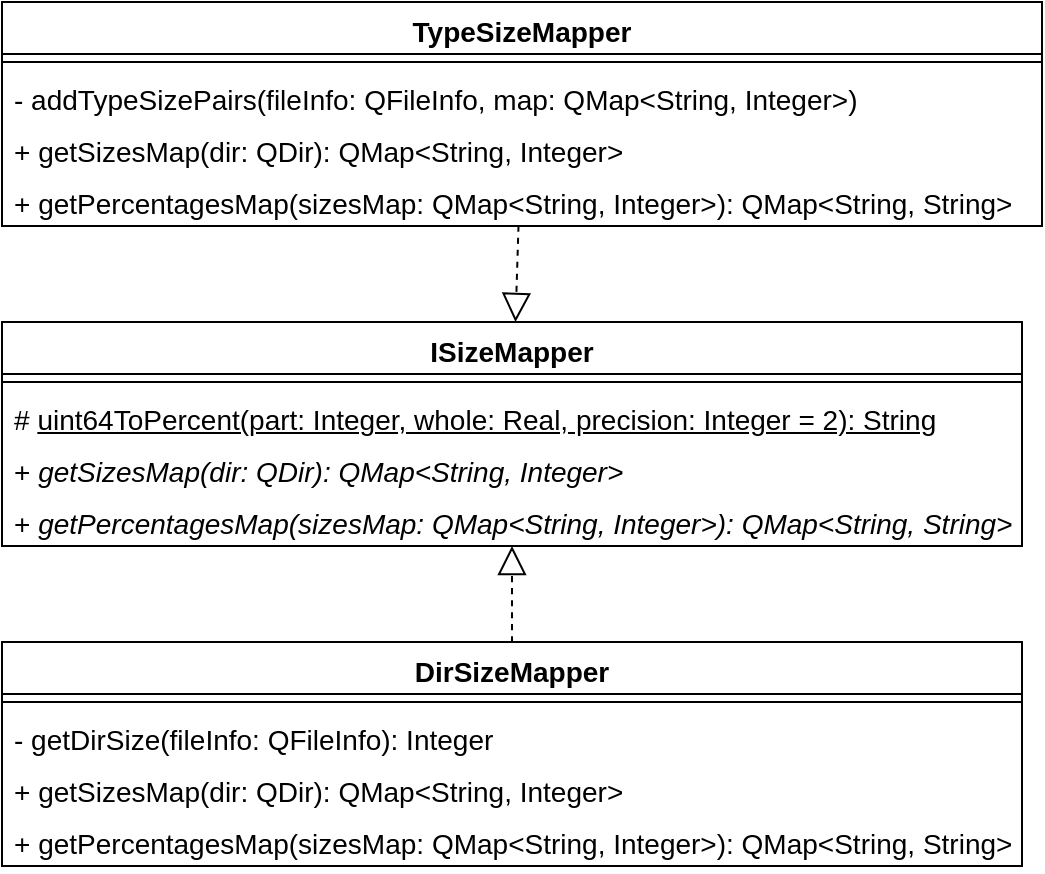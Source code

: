 <mxfile version="24.3.1" type="device">
  <diagram name="Страница — 1" id="UxThPJ2uUKQ7TRx5htB0">
    <mxGraphModel dx="1399" dy="610" grid="1" gridSize="10" guides="1" tooltips="1" connect="1" arrows="1" fold="1" page="0" pageScale="1" pageWidth="1169" pageHeight="827" math="0" shadow="0">
      <root>
        <mxCell id="0" />
        <mxCell id="1" parent="0" />
        <mxCell id="TriIGNqtYA9cSWhvdzmY-1" value="&lt;font style=&quot;font-size: 14px;&quot;&gt;ISizeMapper&lt;/font&gt;" style="swimlane;fontStyle=1;align=center;verticalAlign=top;childLayout=stackLayout;horizontal=1;startSize=26;horizontalStack=0;resizeParent=1;resizeParentMax=0;resizeLast=0;collapsible=1;marginBottom=0;whiteSpace=wrap;html=1;" vertex="1" parent="1">
          <mxGeometry x="-400" y="200" width="510" height="112" as="geometry" />
        </mxCell>
        <mxCell id="TriIGNqtYA9cSWhvdzmY-3" value="" style="line;strokeWidth=1;fillColor=none;align=left;verticalAlign=middle;spacingTop=-1;spacingLeft=3;spacingRight=3;rotatable=0;labelPosition=right;points=[];portConstraint=eastwest;strokeColor=inherit;" vertex="1" parent="TriIGNqtYA9cSWhvdzmY-1">
          <mxGeometry y="26" width="510" height="8" as="geometry" />
        </mxCell>
        <mxCell id="TriIGNqtYA9cSWhvdzmY-4" value="&lt;font style=&quot;font-size: 14px;&quot;&gt;#&amp;nbsp;&lt;u&gt;uint64ToPercent(part: Integer, whole: Real, precision: Integer = 2): String&lt;/u&gt;&lt;/font&gt;" style="text;strokeColor=none;fillColor=none;align=left;verticalAlign=top;spacingLeft=4;spacingRight=4;overflow=hidden;rotatable=0;points=[[0,0.5],[1,0.5]];portConstraint=eastwest;whiteSpace=wrap;html=1;" vertex="1" parent="TriIGNqtYA9cSWhvdzmY-1">
          <mxGeometry y="34" width="510" height="26" as="geometry" />
        </mxCell>
        <mxCell id="TriIGNqtYA9cSWhvdzmY-5" value="&lt;font style=&quot;font-size: 14px;&quot;&gt;+ &lt;i&gt;getSizesMap(dir: QDir): Q&lt;/i&gt;&lt;/font&gt;&lt;span style=&quot;font-size: 14px;&quot;&gt;&lt;i&gt;Map&amp;lt;String, Integer&amp;gt;&lt;/i&gt;&lt;/span&gt;" style="text;strokeColor=none;fillColor=none;align=left;verticalAlign=top;spacingLeft=4;spacingRight=4;overflow=hidden;rotatable=0;points=[[0,0.5],[1,0.5]];portConstraint=eastwest;whiteSpace=wrap;html=1;" vertex="1" parent="TriIGNqtYA9cSWhvdzmY-1">
          <mxGeometry y="60" width="510" height="26" as="geometry" />
        </mxCell>
        <mxCell id="TriIGNqtYA9cSWhvdzmY-6" value="&lt;font style=&quot;font-size: 14px;&quot;&gt;+ &lt;i&gt;getPercentagesMap(sizesMap: QMap&amp;lt;String, Integer&amp;gt;):&amp;nbsp;&lt;/i&gt;&lt;/font&gt;&lt;span style=&quot;font-size: 14px;&quot;&gt;&lt;i&gt;QMap&amp;lt;String, String&amp;gt;&lt;/i&gt;&lt;/span&gt;" style="text;strokeColor=none;fillColor=none;align=left;verticalAlign=top;spacingLeft=4;spacingRight=4;overflow=hidden;rotatable=0;points=[[0,0.5],[1,0.5]];portConstraint=eastwest;whiteSpace=wrap;html=1;" vertex="1" parent="TriIGNqtYA9cSWhvdzmY-1">
          <mxGeometry y="86" width="510" height="26" as="geometry" />
        </mxCell>
        <mxCell id="TriIGNqtYA9cSWhvdzmY-7" value="&lt;font style=&quot;font-size: 14px;&quot;&gt;DirSizeMapper&lt;/font&gt;" style="swimlane;fontStyle=1;align=center;verticalAlign=top;childLayout=stackLayout;horizontal=1;startSize=26;horizontalStack=0;resizeParent=1;resizeParentMax=0;resizeLast=0;collapsible=1;marginBottom=0;whiteSpace=wrap;html=1;" vertex="1" parent="1">
          <mxGeometry x="-400" y="360" width="510" height="112" as="geometry" />
        </mxCell>
        <mxCell id="TriIGNqtYA9cSWhvdzmY-9" value="" style="line;strokeWidth=1;fillColor=none;align=left;verticalAlign=middle;spacingTop=-1;spacingLeft=3;spacingRight=3;rotatable=0;labelPosition=right;points=[];portConstraint=eastwest;strokeColor=inherit;" vertex="1" parent="TriIGNqtYA9cSWhvdzmY-7">
          <mxGeometry y="26" width="510" height="8" as="geometry" />
        </mxCell>
        <mxCell id="TriIGNqtYA9cSWhvdzmY-10" value="&lt;font style=&quot;font-size: 14px;&quot;&gt;- getDirSize(fileInfo: QFileInfo): Integer&lt;/font&gt;" style="text;strokeColor=none;fillColor=none;align=left;verticalAlign=top;spacingLeft=4;spacingRight=4;overflow=hidden;rotatable=0;points=[[0,0.5],[1,0.5]];portConstraint=eastwest;whiteSpace=wrap;html=1;" vertex="1" parent="TriIGNqtYA9cSWhvdzmY-7">
          <mxGeometry y="34" width="510" height="26" as="geometry" />
        </mxCell>
        <mxCell id="TriIGNqtYA9cSWhvdzmY-12" value="&lt;font style=&quot;font-size: 14px;&quot;&gt;+ getSizesMap(dir: QDir):&amp;nbsp;&lt;/font&gt;&lt;span style=&quot;font-size: 14px;&quot;&gt;QMap&amp;lt;String, Integer&amp;gt;&lt;/span&gt;" style="text;strokeColor=none;fillColor=none;align=left;verticalAlign=top;spacingLeft=4;spacingRight=4;overflow=hidden;rotatable=0;points=[[0,0.5],[1,0.5]];portConstraint=eastwest;whiteSpace=wrap;html=1;" vertex="1" parent="TriIGNqtYA9cSWhvdzmY-7">
          <mxGeometry y="60" width="510" height="26" as="geometry" />
        </mxCell>
        <mxCell id="TriIGNqtYA9cSWhvdzmY-13" value="&lt;font style=&quot;font-size: 14px;&quot;&gt;+ getPercentagesMap(sizesMap: QMap&amp;lt;String, Integer&amp;gt;):&amp;nbsp;&lt;/font&gt;&lt;span style=&quot;font-size: 14px;&quot;&gt;QMap&amp;lt;String, String&amp;gt;&lt;/span&gt;" style="text;strokeColor=none;fillColor=none;align=left;verticalAlign=top;spacingLeft=4;spacingRight=4;overflow=hidden;rotatable=0;points=[[0,0.5],[1,0.5]];portConstraint=eastwest;whiteSpace=wrap;html=1;" vertex="1" parent="TriIGNqtYA9cSWhvdzmY-7">
          <mxGeometry y="86" width="510" height="26" as="geometry" />
        </mxCell>
        <mxCell id="TriIGNqtYA9cSWhvdzmY-11" value="" style="endArrow=block;dashed=1;endFill=0;endSize=12;html=1;rounded=0;fontSize=12;curved=1;" edge="1" parent="1" source="TriIGNqtYA9cSWhvdzmY-7" target="TriIGNqtYA9cSWhvdzmY-1">
          <mxGeometry width="160" relative="1" as="geometry">
            <mxPoint x="-40" y="470" as="sourcePoint" />
            <mxPoint x="120" y="470" as="targetPoint" />
          </mxGeometry>
        </mxCell>
        <mxCell id="TriIGNqtYA9cSWhvdzmY-14" value="&lt;font style=&quot;font-size: 14px;&quot;&gt;TypeSizeMapper&lt;/font&gt;" style="swimlane;fontStyle=1;align=center;verticalAlign=top;childLayout=stackLayout;horizontal=1;startSize=26;horizontalStack=0;resizeParent=1;resizeParentMax=0;resizeLast=0;collapsible=1;marginBottom=0;whiteSpace=wrap;html=1;" vertex="1" parent="1">
          <mxGeometry x="-400" y="40" width="520" height="112" as="geometry" />
        </mxCell>
        <mxCell id="TriIGNqtYA9cSWhvdzmY-16" value="" style="line;strokeWidth=1;fillColor=none;align=left;verticalAlign=middle;spacingTop=-1;spacingLeft=3;spacingRight=3;rotatable=0;labelPosition=right;points=[];portConstraint=eastwest;strokeColor=inherit;" vertex="1" parent="TriIGNqtYA9cSWhvdzmY-14">
          <mxGeometry y="26" width="520" height="8" as="geometry" />
        </mxCell>
        <mxCell id="TriIGNqtYA9cSWhvdzmY-17" value="&lt;font style=&quot;font-size: 14px;&quot;&gt;-&amp;nbsp;addTypeSizePairs(fileInfo: QFileInfo, map: QMap&amp;lt;String, Integer&amp;gt;)&lt;/font&gt;" style="text;strokeColor=none;fillColor=none;align=left;verticalAlign=top;spacingLeft=4;spacingRight=4;overflow=hidden;rotatable=0;points=[[0,0.5],[1,0.5]];portConstraint=eastwest;whiteSpace=wrap;html=1;" vertex="1" parent="TriIGNqtYA9cSWhvdzmY-14">
          <mxGeometry y="34" width="520" height="26" as="geometry" />
        </mxCell>
        <mxCell id="TriIGNqtYA9cSWhvdzmY-18" value="&lt;font style=&quot;font-size: 14px;&quot;&gt;+ getSizesMap(dir: QDir):&amp;nbsp;QMap&amp;lt;String, Integer&amp;gt;&lt;/font&gt;" style="text;strokeColor=none;fillColor=none;align=left;verticalAlign=top;spacingLeft=4;spacingRight=4;overflow=hidden;rotatable=0;points=[[0,0.5],[1,0.5]];portConstraint=eastwest;whiteSpace=wrap;html=1;" vertex="1" parent="TriIGNqtYA9cSWhvdzmY-14">
          <mxGeometry y="60" width="520" height="26" as="geometry" />
        </mxCell>
        <mxCell id="TriIGNqtYA9cSWhvdzmY-19" value="&lt;font style=&quot;font-size: 14px;&quot;&gt;+ getPercentagesMap(sizesMap: QMap&amp;lt;String, Integer&amp;gt;):&amp;nbsp;&lt;/font&gt;&lt;span style=&quot;font-size: 14px;&quot;&gt;QMap&amp;lt;String, String&amp;gt;&lt;/span&gt;" style="text;strokeColor=none;fillColor=none;align=left;verticalAlign=top;spacingLeft=4;spacingRight=4;overflow=hidden;rotatable=0;points=[[0,0.5],[1,0.5]];portConstraint=eastwest;whiteSpace=wrap;html=1;" vertex="1" parent="TriIGNqtYA9cSWhvdzmY-14">
          <mxGeometry y="86" width="520" height="26" as="geometry" />
        </mxCell>
        <mxCell id="TriIGNqtYA9cSWhvdzmY-21" value="" style="endArrow=block;dashed=1;endFill=0;endSize=12;html=1;rounded=0;fontSize=12;curved=1;" edge="1" parent="1" source="TriIGNqtYA9cSWhvdzmY-14" target="TriIGNqtYA9cSWhvdzmY-1">
          <mxGeometry width="160" relative="1" as="geometry">
            <mxPoint x="-40" y="270" as="sourcePoint" />
            <mxPoint x="220" y="240" as="targetPoint" />
          </mxGeometry>
        </mxCell>
      </root>
    </mxGraphModel>
  </diagram>
</mxfile>
